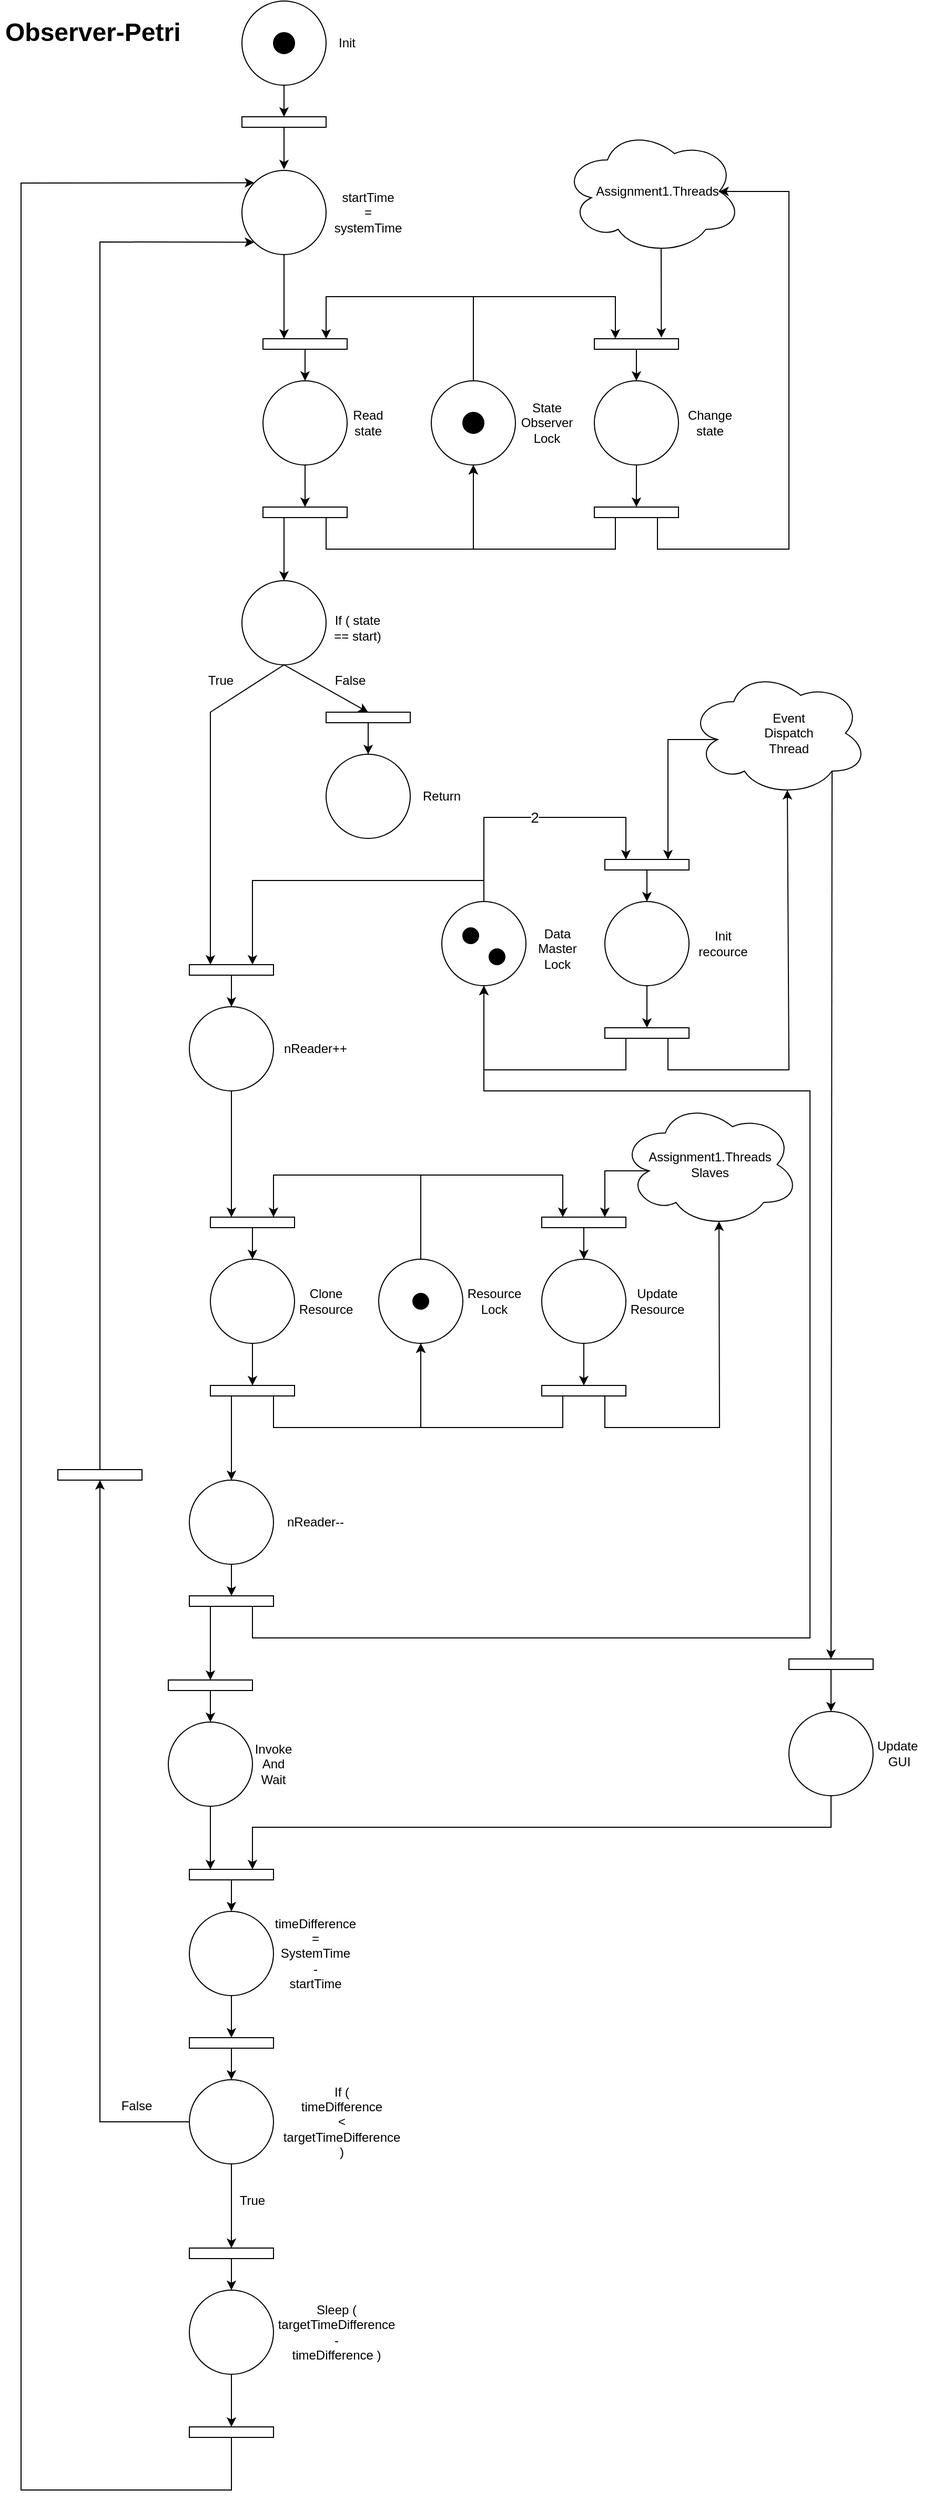 <mxfile version="21.1.5" type="device">
  <diagram name="Pagina-1" id="0PF9rodISXWD6k8KoJyN">
    <mxGraphModel dx="1975" dy="1826" grid="1" gridSize="10" guides="1" tooltips="1" connect="1" arrows="1" fold="1" page="1" pageScale="1" pageWidth="827" pageHeight="1169" math="0" shadow="0">
      <root>
        <mxCell id="0" />
        <mxCell id="1" parent="0" />
        <mxCell id="aZluGWaW0WpS-Q8TLCgg-1" value="" style="ellipse;whiteSpace=wrap;html=1;aspect=fixed;" parent="1" vertex="1">
          <mxGeometry x="210" y="-716" width="80" height="80" as="geometry" />
        </mxCell>
        <mxCell id="aZluGWaW0WpS-Q8TLCgg-3" value="" style="ellipse;whiteSpace=wrap;html=1;aspect=fixed;" parent="1" vertex="1">
          <mxGeometry x="210" y="-555" width="80" height="80" as="geometry" />
        </mxCell>
        <mxCell id="aZluGWaW0WpS-Q8TLCgg-5" value="" style="rounded=0;whiteSpace=wrap;html=1;" parent="1" vertex="1">
          <mxGeometry x="210" y="-606" width="80" height="10" as="geometry" />
        </mxCell>
        <mxCell id="aZluGWaW0WpS-Q8TLCgg-6" value="" style="endArrow=classic;html=1;rounded=0;exitX=0.5;exitY=1;exitDx=0;exitDy=0;entryX=0.5;entryY=0;entryDx=0;entryDy=0;" parent="1" source="aZluGWaW0WpS-Q8TLCgg-1" target="aZluGWaW0WpS-Q8TLCgg-5" edge="1">
          <mxGeometry width="50" height="50" relative="1" as="geometry">
            <mxPoint x="450" y="-496" as="sourcePoint" />
            <mxPoint x="500" y="-546" as="targetPoint" />
          </mxGeometry>
        </mxCell>
        <mxCell id="aZluGWaW0WpS-Q8TLCgg-7" value="" style="endArrow=classic;html=1;rounded=0;exitX=0.5;exitY=1;exitDx=0;exitDy=0;entryX=0.5;entryY=0;entryDx=0;entryDy=0;" parent="1" source="aZluGWaW0WpS-Q8TLCgg-5" edge="1">
          <mxGeometry width="50" height="50" relative="1" as="geometry">
            <mxPoint x="450" y="-496" as="sourcePoint" />
            <mxPoint x="250" y="-556" as="targetPoint" />
          </mxGeometry>
        </mxCell>
        <mxCell id="aZluGWaW0WpS-Q8TLCgg-16" value="startTime&lt;br&gt;=&lt;br&gt;systemTime" style="text;html=1;strokeColor=none;fillColor=none;align=center;verticalAlign=middle;whiteSpace=wrap;rounded=0;" parent="1" vertex="1">
          <mxGeometry x="300" y="-530" width="60" height="30" as="geometry" />
        </mxCell>
        <mxCell id="aZluGWaW0WpS-Q8TLCgg-17" value="" style="ellipse;whiteSpace=wrap;html=1;aspect=fixed;" parent="1" vertex="1">
          <mxGeometry x="210" y="-165" width="80" height="80" as="geometry" />
        </mxCell>
        <mxCell id="aZluGWaW0WpS-Q8TLCgg-18" value="" style="rounded=0;whiteSpace=wrap;html=1;" parent="1" vertex="1">
          <mxGeometry x="230" y="-395" width="80" height="10" as="geometry" />
        </mxCell>
        <mxCell id="aZluGWaW0WpS-Q8TLCgg-19" value="" style="endArrow=classic;html=1;rounded=0;entryX=0.25;entryY=0;entryDx=0;entryDy=0;exitX=0.5;exitY=1;exitDx=0;exitDy=0;" parent="1" source="aZluGWaW0WpS-Q8TLCgg-3" target="aZluGWaW0WpS-Q8TLCgg-18" edge="1">
          <mxGeometry width="50" height="50" relative="1" as="geometry">
            <mxPoint x="290" y="-465" as="sourcePoint" />
            <mxPoint x="500" y="-495" as="targetPoint" />
          </mxGeometry>
        </mxCell>
        <mxCell id="aZluGWaW0WpS-Q8TLCgg-21" value="Read state" style="text;html=1;strokeColor=none;fillColor=none;align=center;verticalAlign=middle;whiteSpace=wrap;rounded=0;" parent="1" vertex="1">
          <mxGeometry x="300" y="-330" width="60" height="30" as="geometry" />
        </mxCell>
        <mxCell id="aZluGWaW0WpS-Q8TLCgg-22" value="" style="endArrow=classic;html=1;rounded=0;exitX=0.5;exitY=1;exitDx=0;exitDy=0;entryX=0.25;entryY=0;entryDx=0;entryDy=0;" parent="1" source="aZluGWaW0WpS-Q8TLCgg-17" target="LpXhcEiuCayXCuj6ftaP-11" edge="1">
          <mxGeometry width="50" height="50" relative="1" as="geometry">
            <mxPoint x="280" y="760" as="sourcePoint" />
            <mxPoint x="210" y="160" as="targetPoint" />
            <Array as="points">
              <mxPoint x="180" y="-40" />
            </Array>
          </mxGeometry>
        </mxCell>
        <mxCell id="aZluGWaW0WpS-Q8TLCgg-23" value="True" style="text;html=1;strokeColor=none;fillColor=none;align=center;verticalAlign=middle;whiteSpace=wrap;rounded=0;" parent="1" vertex="1">
          <mxGeometry x="160" y="-85" width="60" height="30" as="geometry" />
        </mxCell>
        <mxCell id="aZluGWaW0WpS-Q8TLCgg-24" value="" style="ellipse;whiteSpace=wrap;html=1;aspect=fixed;" parent="1" vertex="1">
          <mxGeometry x="290" width="80" height="80" as="geometry" />
        </mxCell>
        <mxCell id="aZluGWaW0WpS-Q8TLCgg-28" value="False" style="text;html=1;strokeColor=none;fillColor=none;align=center;verticalAlign=middle;whiteSpace=wrap;rounded=0;" parent="1" vertex="1">
          <mxGeometry x="282.5" y="-85" width="60" height="30" as="geometry" />
        </mxCell>
        <mxCell id="aZluGWaW0WpS-Q8TLCgg-29" value="" style="ellipse;whiteSpace=wrap;html=1;aspect=fixed;" parent="1" vertex="1">
          <mxGeometry x="160" y="1260" width="80" height="80" as="geometry" />
        </mxCell>
        <mxCell id="aZluGWaW0WpS-Q8TLCgg-30" value="" style="rounded=0;whiteSpace=wrap;html=1;" parent="1" vertex="1">
          <mxGeometry x="140" y="880" width="80" height="10" as="geometry" />
        </mxCell>
        <mxCell id="aZluGWaW0WpS-Q8TLCgg-31" value="Invoke&lt;br&gt;And&lt;br&gt;Wait" style="text;html=1;strokeColor=none;fillColor=none;align=center;verticalAlign=middle;whiteSpace=wrap;rounded=0;" parent="1" vertex="1">
          <mxGeometry x="210" y="945" width="60" height="30" as="geometry" />
        </mxCell>
        <mxCell id="aZluGWaW0WpS-Q8TLCgg-32" value="" style="ellipse;whiteSpace=wrap;html=1;aspect=fixed;" parent="1" vertex="1">
          <mxGeometry x="160" y="1460" width="80" height="80" as="geometry" />
        </mxCell>
        <mxCell id="aZluGWaW0WpS-Q8TLCgg-33" value="" style="rounded=0;whiteSpace=wrap;html=1;" parent="1" vertex="1">
          <mxGeometry x="160" y="1420" width="80" height="10" as="geometry" />
        </mxCell>
        <mxCell id="aZluGWaW0WpS-Q8TLCgg-34" value="Sleep (&lt;br&gt;targetTimeDifference&lt;br&gt;-&lt;br&gt;timeDifference )" style="text;html=1;strokeColor=none;fillColor=none;align=center;verticalAlign=middle;whiteSpace=wrap;rounded=0;" parent="1" vertex="1">
          <mxGeometry x="270" y="1485" width="60" height="30" as="geometry" />
        </mxCell>
        <mxCell id="aZluGWaW0WpS-Q8TLCgg-35" value="True" style="text;html=1;strokeColor=none;fillColor=none;align=center;verticalAlign=middle;whiteSpace=wrap;rounded=0;" parent="1" vertex="1">
          <mxGeometry x="190" y="1360" width="60" height="30" as="geometry" />
        </mxCell>
        <mxCell id="aZluGWaW0WpS-Q8TLCgg-36" value="" style="endArrow=classic;html=1;rounded=0;exitX=0;exitY=0.5;exitDx=0;exitDy=0;entryX=0.5;entryY=1;entryDx=0;entryDy=0;" parent="1" source="aZluGWaW0WpS-Q8TLCgg-29" target="ZG_PcVJmWgnfYiU_u2mz-2" edge="1">
          <mxGeometry width="50" height="50" relative="1" as="geometry">
            <mxPoint x="350" y="700" as="sourcePoint" />
            <mxPoint x="60" y="690" as="targetPoint" />
            <Array as="points">
              <mxPoint x="75" y="1300" />
            </Array>
          </mxGeometry>
        </mxCell>
        <mxCell id="aZluGWaW0WpS-Q8TLCgg-39" value="False" style="text;html=1;strokeColor=none;fillColor=none;align=center;verticalAlign=middle;whiteSpace=wrap;rounded=0;" parent="1" vertex="1">
          <mxGeometry x="80" y="1270" width="60" height="30" as="geometry" />
        </mxCell>
        <mxCell id="aZluGWaW0WpS-Q8TLCgg-43" value="Return" style="text;html=1;strokeColor=none;fillColor=none;align=center;verticalAlign=middle;whiteSpace=wrap;rounded=0;" parent="1" vertex="1">
          <mxGeometry x="370" y="25" width="60" height="30" as="geometry" />
        </mxCell>
        <mxCell id="aZluGWaW0WpS-Q8TLCgg-44" value="Init" style="text;html=1;strokeColor=none;fillColor=none;align=center;verticalAlign=middle;whiteSpace=wrap;rounded=0;" parent="1" vertex="1">
          <mxGeometry x="280" y="-691" width="60" height="30" as="geometry" />
        </mxCell>
        <mxCell id="aZluGWaW0WpS-Q8TLCgg-45" value="" style="ellipse;whiteSpace=wrap;html=1;aspect=fixed;fillColor=#000000;" parent="1" vertex="1">
          <mxGeometry x="240" y="-686" width="20" height="20" as="geometry" />
        </mxCell>
        <mxCell id="aZluGWaW0WpS-Q8TLCgg-47" value="" style="ellipse;shape=cloud;whiteSpace=wrap;html=1;" parent="1" vertex="1">
          <mxGeometry x="515" y="-595" width="170" height="120" as="geometry" />
        </mxCell>
        <mxCell id="aZluGWaW0WpS-Q8TLCgg-48" value="Assignment1.Threads" style="text;html=1;strokeColor=none;fillColor=none;align=center;verticalAlign=middle;whiteSpace=wrap;rounded=0;" parent="1" vertex="1">
          <mxGeometry x="575" y="-550" width="60" height="30" as="geometry" />
        </mxCell>
        <mxCell id="aZluGWaW0WpS-Q8TLCgg-54" value="" style="endArrow=classic;html=1;rounded=0;exitX=0.5;exitY=1;exitDx=0;exitDy=0;entryX=0.5;entryY=0;entryDx=0;entryDy=0;" parent="1" source="aZluGWaW0WpS-Q8TLCgg-30" target="aZluGWaW0WpS-Q8TLCgg-55" edge="1">
          <mxGeometry width="50" height="50" relative="1" as="geometry">
            <mxPoint x="180" y="870" as="sourcePoint" />
            <mxPoint x="180" y="1060" as="targetPoint" />
          </mxGeometry>
        </mxCell>
        <mxCell id="aZluGWaW0WpS-Q8TLCgg-55" value="" style="ellipse;whiteSpace=wrap;html=1;aspect=fixed;" parent="1" vertex="1">
          <mxGeometry x="140" y="920" width="80" height="80" as="geometry" />
        </mxCell>
        <mxCell id="aZluGWaW0WpS-Q8TLCgg-56" value="" style="ellipse;whiteSpace=wrap;html=1;aspect=fixed;" parent="1" vertex="1">
          <mxGeometry x="730" y="910" width="80" height="80" as="geometry" />
        </mxCell>
        <mxCell id="aZluGWaW0WpS-Q8TLCgg-57" value="" style="rounded=0;whiteSpace=wrap;html=1;" parent="1" vertex="1">
          <mxGeometry x="160" y="1060" width="80" height="10" as="geometry" />
        </mxCell>
        <mxCell id="aZluGWaW0WpS-Q8TLCgg-58" value="" style="endArrow=classic;html=1;rounded=0;entryX=0.75;entryY=0;entryDx=0;entryDy=0;exitX=0.5;exitY=1;exitDx=0;exitDy=0;" parent="1" source="aZluGWaW0WpS-Q8TLCgg-56" target="aZluGWaW0WpS-Q8TLCgg-57" edge="1">
          <mxGeometry width="50" height="50" relative="1" as="geometry">
            <mxPoint x="600" y="1180" as="sourcePoint" />
            <mxPoint x="590" y="1100" as="targetPoint" />
            <Array as="points">
              <mxPoint x="770" y="1020" />
              <mxPoint x="605" y="1020" />
              <mxPoint x="220" y="1020" />
              <mxPoint x="220" y="1060" />
            </Array>
          </mxGeometry>
        </mxCell>
        <mxCell id="aZluGWaW0WpS-Q8TLCgg-59" value="" style="endArrow=classic;html=1;rounded=0;exitX=0.5;exitY=1;exitDx=0;exitDy=0;" parent="1" source="aZluGWaW0WpS-Q8TLCgg-57" edge="1">
          <mxGeometry width="50" height="50" relative="1" as="geometry">
            <mxPoint x="430" y="1261" as="sourcePoint" />
            <mxPoint x="200" y="1100" as="targetPoint" />
          </mxGeometry>
        </mxCell>
        <mxCell id="aZluGWaW0WpS-Q8TLCgg-60" value="" style="ellipse;shape=cloud;whiteSpace=wrap;html=1;" parent="1" vertex="1">
          <mxGeometry x="635" y="-80" width="170" height="120" as="geometry" />
        </mxCell>
        <mxCell id="aZluGWaW0WpS-Q8TLCgg-61" value="Event&lt;br&gt;Dispatch&lt;br&gt;Thread" style="text;html=1;strokeColor=none;fillColor=none;align=center;verticalAlign=middle;whiteSpace=wrap;rounded=0;" parent="1" vertex="1">
          <mxGeometry x="700" y="-35" width="60" height="30" as="geometry" />
        </mxCell>
        <mxCell id="aZluGWaW0WpS-Q8TLCgg-63" value="" style="endArrow=classic;html=1;rounded=0;exitX=0.8;exitY=0.8;exitDx=0;exitDy=0;exitPerimeter=0;" parent="1" source="aZluGWaW0WpS-Q8TLCgg-62" edge="1">
          <mxGeometry width="50" height="50" relative="1" as="geometry">
            <mxPoint x="624.71" y="815" as="sourcePoint" />
            <mxPoint x="771" y="865" as="targetPoint" />
          </mxGeometry>
        </mxCell>
        <mxCell id="aZluGWaW0WpS-Q8TLCgg-64" value="" style="endArrow=classic;html=1;rounded=0;exitX=0.5;exitY=1;exitDx=0;exitDy=0;entryX=0.5;entryY=0;entryDx=0;entryDy=0;" parent="1" source="aZluGWaW0WpS-Q8TLCgg-62" target="aZluGWaW0WpS-Q8TLCgg-56" edge="1">
          <mxGeometry width="50" height="50" relative="1" as="geometry">
            <mxPoint x="720" y="975" as="sourcePoint" />
            <mxPoint x="630" y="895" as="targetPoint" />
          </mxGeometry>
        </mxCell>
        <mxCell id="aZluGWaW0WpS-Q8TLCgg-65" value="Update&amp;nbsp;&lt;br&gt;GUI" style="text;html=1;strokeColor=none;fillColor=none;align=center;verticalAlign=middle;whiteSpace=wrap;rounded=0;" parent="1" vertex="1">
          <mxGeometry x="805" y="935" width="60" height="30" as="geometry" />
        </mxCell>
        <mxCell id="aZluGWaW0WpS-Q8TLCgg-67" value="" style="endArrow=classic;html=1;rounded=0;entryX=0.5;entryY=0;entryDx=0;entryDy=0;exitX=0.5;exitY=1;exitDx=0;exitDy=0;" parent="1" source="aZluGWaW0WpS-Q8TLCgg-29" target="aZluGWaW0WpS-Q8TLCgg-33" edge="1">
          <mxGeometry width="50" height="50" relative="1" as="geometry">
            <mxPoint x="180" y="1370" as="sourcePoint" />
            <mxPoint x="250" y="1270" as="targetPoint" />
          </mxGeometry>
        </mxCell>
        <mxCell id="aZluGWaW0WpS-Q8TLCgg-68" value="" style="endArrow=classic;html=1;rounded=0;entryX=0.5;entryY=0;entryDx=0;entryDy=0;exitX=0.5;exitY=1;exitDx=0;exitDy=0;" parent="1" source="aZluGWaW0WpS-Q8TLCgg-33" target="aZluGWaW0WpS-Q8TLCgg-32" edge="1">
          <mxGeometry width="50" height="50" relative="1" as="geometry">
            <mxPoint x="280" y="1510" as="sourcePoint" />
            <mxPoint x="330" y="1460" as="targetPoint" />
          </mxGeometry>
        </mxCell>
        <mxCell id="aZluGWaW0WpS-Q8TLCgg-69" value="" style="endArrow=classic;html=1;rounded=0;exitX=0.5;exitY=1;exitDx=0;exitDy=0;entryX=0.25;entryY=0;entryDx=0;entryDy=0;" parent="1" source="aZluGWaW0WpS-Q8TLCgg-55" target="aZluGWaW0WpS-Q8TLCgg-57" edge="1">
          <mxGeometry width="50" height="50" relative="1" as="geometry">
            <mxPoint x="210" y="1050" as="sourcePoint" />
            <mxPoint x="260" y="1000" as="targetPoint" />
          </mxGeometry>
        </mxCell>
        <mxCell id="aZluGWaW0WpS-Q8TLCgg-70" value="&lt;h1&gt;Observer-Petri&lt;/h1&gt;" style="text;html=1;strokeColor=none;fillColor=none;spacing=5;spacingTop=-20;whiteSpace=wrap;overflow=hidden;rounded=0;" parent="1" vertex="1">
          <mxGeometry x="-20" y="-706" width="190" height="120" as="geometry" />
        </mxCell>
        <mxCell id="aZluGWaW0WpS-Q8TLCgg-71" value="" style="ellipse;whiteSpace=wrap;html=1;aspect=fixed;" parent="1" vertex="1">
          <mxGeometry x="160" y="1100" width="80" height="80" as="geometry" />
        </mxCell>
        <mxCell id="aZluGWaW0WpS-Q8TLCgg-72" value="" style="rounded=0;whiteSpace=wrap;html=1;" parent="1" vertex="1">
          <mxGeometry x="160" y="1220" width="80" height="10" as="geometry" />
        </mxCell>
        <mxCell id="aZluGWaW0WpS-Q8TLCgg-73" value="" style="endArrow=classic;html=1;rounded=0;exitX=0.5;exitY=1;exitDx=0;exitDy=0;entryX=0.5;entryY=0;entryDx=0;entryDy=0;" parent="1" source="aZluGWaW0WpS-Q8TLCgg-71" target="aZluGWaW0WpS-Q8TLCgg-72" edge="1">
          <mxGeometry width="50" height="50" relative="1" as="geometry">
            <mxPoint x="420" y="1190" as="sourcePoint" />
            <mxPoint x="470" y="1140" as="targetPoint" />
          </mxGeometry>
        </mxCell>
        <mxCell id="aZluGWaW0WpS-Q8TLCgg-74" value="timeDifference&lt;br&gt;=&lt;br&gt;SystemTime&lt;br&gt;- &lt;br&gt;startTime" style="text;html=1;strokeColor=none;fillColor=none;align=center;verticalAlign=middle;whiteSpace=wrap;rounded=0;" parent="1" vertex="1">
          <mxGeometry x="250" y="1125" width="60" height="30" as="geometry" />
        </mxCell>
        <mxCell id="aZluGWaW0WpS-Q8TLCgg-75" value="" style="endArrow=classic;html=1;rounded=0;exitX=0.5;exitY=1;exitDx=0;exitDy=0;" parent="1" source="aZluGWaW0WpS-Q8TLCgg-72" target="aZluGWaW0WpS-Q8TLCgg-29" edge="1">
          <mxGeometry width="50" height="50" relative="1" as="geometry">
            <mxPoint x="220" y="1300" as="sourcePoint" />
            <mxPoint x="270" y="1250" as="targetPoint" />
          </mxGeometry>
        </mxCell>
        <mxCell id="aZluGWaW0WpS-Q8TLCgg-76" value="If (&lt;br&gt;timeDifference&lt;br style=&quot;border-color: var(--border-color);&quot;&gt;&amp;lt;&lt;br style=&quot;border-color: var(--border-color);&quot;&gt;targetTimeDifference )" style="text;html=1;strokeColor=none;fillColor=none;align=center;verticalAlign=middle;whiteSpace=wrap;rounded=0;" parent="1" vertex="1">
          <mxGeometry x="275" y="1285" width="60" height="30" as="geometry" />
        </mxCell>
        <mxCell id="aZluGWaW0WpS-Q8TLCgg-77" value="If ( state == start)" style="text;html=1;strokeColor=none;fillColor=none;align=center;verticalAlign=middle;whiteSpace=wrap;rounded=0;" parent="1" vertex="1">
          <mxGeometry x="290" y="-135" width="60" height="30" as="geometry" />
        </mxCell>
        <mxCell id="aZluGWaW0WpS-Q8TLCgg-78" value="" style="ellipse;whiteSpace=wrap;html=1;aspect=fixed;" parent="1" vertex="1">
          <mxGeometry x="230" y="-355" width="80" height="80" as="geometry" />
        </mxCell>
        <mxCell id="aZluGWaW0WpS-Q8TLCgg-79" value="" style="endArrow=classic;html=1;rounded=0;exitX=0.5;exitY=1;exitDx=0;exitDy=0;" parent="1" source="aZluGWaW0WpS-Q8TLCgg-18" target="aZluGWaW0WpS-Q8TLCgg-78" edge="1">
          <mxGeometry width="50" height="50" relative="1" as="geometry">
            <mxPoint x="320" y="-355" as="sourcePoint" />
            <mxPoint x="370" y="-405" as="targetPoint" />
          </mxGeometry>
        </mxCell>
        <mxCell id="aZluGWaW0WpS-Q8TLCgg-80" value="" style="ellipse;whiteSpace=wrap;html=1;aspect=fixed;" parent="1" vertex="1">
          <mxGeometry x="390" y="-355" width="80" height="80" as="geometry" />
        </mxCell>
        <mxCell id="aZluGWaW0WpS-Q8TLCgg-81" value="" style="endArrow=classic;html=1;rounded=0;exitX=0.5;exitY=0;exitDx=0;exitDy=0;entryX=0.75;entryY=0;entryDx=0;entryDy=0;" parent="1" source="aZluGWaW0WpS-Q8TLCgg-80" target="aZluGWaW0WpS-Q8TLCgg-18" edge="1">
          <mxGeometry width="50" height="50" relative="1" as="geometry">
            <mxPoint x="320" y="-355" as="sourcePoint" />
            <mxPoint x="410" y="-435" as="targetPoint" />
            <Array as="points">
              <mxPoint x="430" y="-435" />
              <mxPoint x="290" y="-435" />
            </Array>
          </mxGeometry>
        </mxCell>
        <mxCell id="aZluGWaW0WpS-Q8TLCgg-83" value="" style="ellipse;whiteSpace=wrap;html=1;aspect=fixed;fillColor=#000000;" parent="1" vertex="1">
          <mxGeometry x="420" y="-325" width="20" height="20" as="geometry" />
        </mxCell>
        <mxCell id="zr3b8MDzeoefDq_eBUHI-109" value="" style="edgeStyle=orthogonalEdgeStyle;rounded=0;orthogonalLoop=1;jettySize=auto;html=1;" parent="1" source="aZluGWaW0WpS-Q8TLCgg-84" edge="1">
          <mxGeometry relative="1" as="geometry">
            <mxPoint x="585" y="-305.0" as="targetPoint" />
          </mxGeometry>
        </mxCell>
        <mxCell id="aZluGWaW0WpS-Q8TLCgg-84" value="" style="rounded=0;whiteSpace=wrap;html=1;" parent="1" vertex="1">
          <mxGeometry x="545" y="-395" width="80" height="10" as="geometry" />
        </mxCell>
        <mxCell id="aZluGWaW0WpS-Q8TLCgg-85" value="" style="ellipse;whiteSpace=wrap;html=1;aspect=fixed;" parent="1" vertex="1">
          <mxGeometry x="545" y="-355" width="80" height="80" as="geometry" />
        </mxCell>
        <mxCell id="aZluGWaW0WpS-Q8TLCgg-86" value="" style="endArrow=classic;html=1;rounded=0;exitX=0.5;exitY=1;exitDx=0;exitDy=0;" parent="1" source="aZluGWaW0WpS-Q8TLCgg-84" target="aZluGWaW0WpS-Q8TLCgg-85" edge="1">
          <mxGeometry width="50" height="50" relative="1" as="geometry">
            <mxPoint x="640" y="-355" as="sourcePoint" />
            <mxPoint x="690" y="-405" as="targetPoint" />
          </mxGeometry>
        </mxCell>
        <mxCell id="aZluGWaW0WpS-Q8TLCgg-87" value="" style="endArrow=classic;html=1;rounded=0;entryX=0.25;entryY=0;entryDx=0;entryDy=0;" parent="1" target="aZluGWaW0WpS-Q8TLCgg-84" edge="1">
          <mxGeometry width="50" height="50" relative="1" as="geometry">
            <mxPoint x="430" y="-355" as="sourcePoint" />
            <mxPoint x="550" y="-435" as="targetPoint" />
            <Array as="points">
              <mxPoint x="430" y="-435" />
              <mxPoint x="565" y="-435" />
            </Array>
          </mxGeometry>
        </mxCell>
        <mxCell id="aZluGWaW0WpS-Q8TLCgg-88" value="" style="endArrow=classic;html=1;rounded=0;entryX=0.796;entryY=-0.106;entryDx=0;entryDy=0;entryPerimeter=0;exitX=0.55;exitY=0.95;exitDx=0;exitDy=0;exitPerimeter=0;" parent="1" source="aZluGWaW0WpS-Q8TLCgg-47" target="aZluGWaW0WpS-Q8TLCgg-84" edge="1">
          <mxGeometry width="50" height="50" relative="1" as="geometry">
            <mxPoint x="500" y="-385" as="sourcePoint" />
            <mxPoint x="550" y="-435" as="targetPoint" />
          </mxGeometry>
        </mxCell>
        <mxCell id="aZluGWaW0WpS-Q8TLCgg-89" value="Change&lt;br&gt;state" style="text;html=1;strokeColor=none;fillColor=none;align=center;verticalAlign=middle;whiteSpace=wrap;rounded=0;" parent="1" vertex="1">
          <mxGeometry x="625" y="-330" width="60" height="30" as="geometry" />
        </mxCell>
        <mxCell id="aZluGWaW0WpS-Q8TLCgg-90" value="" style="rounded=0;whiteSpace=wrap;html=1;" parent="1" vertex="1">
          <mxGeometry x="230" y="-235" width="80" height="10" as="geometry" />
        </mxCell>
        <mxCell id="aZluGWaW0WpS-Q8TLCgg-91" value="" style="endArrow=classic;html=1;rounded=0;exitX=0.5;exitY=1;exitDx=0;exitDy=0;entryX=0.5;entryY=0;entryDx=0;entryDy=0;" parent="1" source="aZluGWaW0WpS-Q8TLCgg-78" target="aZluGWaW0WpS-Q8TLCgg-90" edge="1">
          <mxGeometry width="50" height="50" relative="1" as="geometry">
            <mxPoint x="450" y="-235" as="sourcePoint" />
            <mxPoint x="500" y="-285" as="targetPoint" />
          </mxGeometry>
        </mxCell>
        <mxCell id="aZluGWaW0WpS-Q8TLCgg-92" value="" style="endArrow=classic;html=1;rounded=0;exitX=0.75;exitY=1;exitDx=0;exitDy=0;" parent="1" source="aZluGWaW0WpS-Q8TLCgg-90" edge="1">
          <mxGeometry width="50" height="50" relative="1" as="geometry">
            <mxPoint x="270" y="-215" as="sourcePoint" />
            <mxPoint x="430" y="-275" as="targetPoint" />
            <Array as="points">
              <mxPoint x="290" y="-195" />
              <mxPoint x="430" y="-195" />
            </Array>
          </mxGeometry>
        </mxCell>
        <mxCell id="aZluGWaW0WpS-Q8TLCgg-93" value="" style="endArrow=classic;html=1;rounded=0;exitX=0.25;exitY=1;exitDx=0;exitDy=0;entryX=0.5;entryY=0;entryDx=0;entryDy=0;" parent="1" source="aZluGWaW0WpS-Q8TLCgg-90" target="aZluGWaW0WpS-Q8TLCgg-17" edge="1">
          <mxGeometry width="50" height="50" relative="1" as="geometry">
            <mxPoint x="360" y="625" as="sourcePoint" />
            <mxPoint x="410" y="575" as="targetPoint" />
          </mxGeometry>
        </mxCell>
        <mxCell id="aZluGWaW0WpS-Q8TLCgg-95" value="" style="rounded=0;whiteSpace=wrap;html=1;" parent="1" vertex="1">
          <mxGeometry x="545" y="-235" width="80" height="10" as="geometry" />
        </mxCell>
        <mxCell id="aZluGWaW0WpS-Q8TLCgg-96" value="" style="endArrow=classic;html=1;rounded=0;exitX=0.5;exitY=1;exitDx=0;exitDy=0;entryX=0.5;entryY=0;entryDx=0;entryDy=0;" parent="1" source="aZluGWaW0WpS-Q8TLCgg-85" target="aZluGWaW0WpS-Q8TLCgg-95" edge="1">
          <mxGeometry width="50" height="50" relative="1" as="geometry">
            <mxPoint x="250" y="-285" as="sourcePoint" />
            <mxPoint x="300" y="-335" as="targetPoint" />
          </mxGeometry>
        </mxCell>
        <mxCell id="aZluGWaW0WpS-Q8TLCgg-99" value="" style="endArrow=classic;html=1;rounded=0;exitX=0.25;exitY=1;exitDx=0;exitDy=0;entryX=0.5;entryY=1;entryDx=0;entryDy=0;" parent="1" source="aZluGWaW0WpS-Q8TLCgg-95" target="aZluGWaW0WpS-Q8TLCgg-80" edge="1">
          <mxGeometry width="50" height="50" relative="1" as="geometry">
            <mxPoint x="530" y="-195" as="sourcePoint" />
            <mxPoint x="450" y="-265" as="targetPoint" />
            <Array as="points">
              <mxPoint x="565" y="-195" />
              <mxPoint x="430" y="-195" />
            </Array>
          </mxGeometry>
        </mxCell>
        <mxCell id="aZluGWaW0WpS-Q8TLCgg-100" value="" style="endArrow=classic;html=1;rounded=0;exitX=0.75;exitY=1;exitDx=0;exitDy=0;entryX=0.875;entryY=0.5;entryDx=0;entryDy=0;entryPerimeter=0;" parent="1" source="aZluGWaW0WpS-Q8TLCgg-95" target="aZluGWaW0WpS-Q8TLCgg-47" edge="1">
          <mxGeometry width="50" height="50" relative="1" as="geometry">
            <mxPoint x="630" y="-205" as="sourcePoint" />
            <mxPoint x="680" y="-255" as="targetPoint" />
            <Array as="points">
              <mxPoint x="605" y="-195" />
              <mxPoint x="730" y="-195" />
              <mxPoint x="730" y="-535" />
            </Array>
          </mxGeometry>
        </mxCell>
        <mxCell id="aZluGWaW0WpS-Q8TLCgg-102" value="State&lt;br&gt;Observer&lt;br&gt;Lock" style="text;html=1;strokeColor=none;fillColor=none;align=center;verticalAlign=middle;whiteSpace=wrap;rounded=0;" parent="1" vertex="1">
          <mxGeometry x="470" y="-330" width="60" height="30" as="geometry" />
        </mxCell>
        <mxCell id="zr3b8MDzeoefDq_eBUHI-33" value="" style="rounded=0;whiteSpace=wrap;html=1;" parent="1" vertex="1">
          <mxGeometry x="180" y="440" width="80" height="10" as="geometry" />
        </mxCell>
        <mxCell id="zr3b8MDzeoefDq_eBUHI-35" value="Clone&lt;br&gt;Resource" style="text;html=1;strokeColor=none;fillColor=none;align=center;verticalAlign=middle;whiteSpace=wrap;rounded=0;" parent="1" vertex="1">
          <mxGeometry x="260" y="505" width="60" height="30" as="geometry" />
        </mxCell>
        <mxCell id="zr3b8MDzeoefDq_eBUHI-36" value="" style="ellipse;shape=cloud;whiteSpace=wrap;html=1;" parent="1" vertex="1">
          <mxGeometry x="570" y="330" width="170" height="120" as="geometry" />
        </mxCell>
        <mxCell id="zr3b8MDzeoefDq_eBUHI-37" value="Assignment1.Threads&lt;br&gt;Slaves" style="text;html=1;strokeColor=none;fillColor=none;align=center;verticalAlign=middle;whiteSpace=wrap;rounded=0;" parent="1" vertex="1">
          <mxGeometry x="625" y="375" width="60" height="30" as="geometry" />
        </mxCell>
        <mxCell id="zr3b8MDzeoefDq_eBUHI-38" value="" style="ellipse;whiteSpace=wrap;html=1;aspect=fixed;" parent="1" vertex="1">
          <mxGeometry x="180" y="480" width="80" height="80" as="geometry" />
        </mxCell>
        <mxCell id="zr3b8MDzeoefDq_eBUHI-39" value="" style="endArrow=classic;html=1;rounded=0;exitX=0.5;exitY=1;exitDx=0;exitDy=0;" parent="1" source="zr3b8MDzeoefDq_eBUHI-33" target="zr3b8MDzeoefDq_eBUHI-38" edge="1">
          <mxGeometry width="50" height="50" relative="1" as="geometry">
            <mxPoint x="270" y="480" as="sourcePoint" />
            <mxPoint x="320" y="430" as="targetPoint" />
          </mxGeometry>
        </mxCell>
        <mxCell id="zr3b8MDzeoefDq_eBUHI-40" value="" style="ellipse;whiteSpace=wrap;html=1;aspect=fixed;" parent="1" vertex="1">
          <mxGeometry x="340" y="480" width="80" height="80" as="geometry" />
        </mxCell>
        <mxCell id="zr3b8MDzeoefDq_eBUHI-41" value="" style="endArrow=classic;html=1;rounded=0;exitX=0.5;exitY=0;exitDx=0;exitDy=0;entryX=0.75;entryY=0;entryDx=0;entryDy=0;" parent="1" source="zr3b8MDzeoefDq_eBUHI-40" target="zr3b8MDzeoefDq_eBUHI-33" edge="1">
          <mxGeometry width="50" height="50" relative="1" as="geometry">
            <mxPoint x="270" y="480" as="sourcePoint" />
            <mxPoint x="360" y="400" as="targetPoint" />
            <Array as="points">
              <mxPoint x="380" y="400" />
              <mxPoint x="240" y="400" />
            </Array>
          </mxGeometry>
        </mxCell>
        <mxCell id="zr3b8MDzeoefDq_eBUHI-42" value="" style="ellipse;whiteSpace=wrap;html=1;aspect=fixed;fillColor=#000000;" parent="1" vertex="1">
          <mxGeometry x="372.5" y="512.5" width="15" height="15" as="geometry" />
        </mxCell>
        <mxCell id="zr3b8MDzeoefDq_eBUHI-43" value="" style="rounded=0;whiteSpace=wrap;html=1;" parent="1" vertex="1">
          <mxGeometry x="495" y="440" width="80" height="10" as="geometry" />
        </mxCell>
        <mxCell id="zr3b8MDzeoefDq_eBUHI-44" value="" style="ellipse;whiteSpace=wrap;html=1;aspect=fixed;" parent="1" vertex="1">
          <mxGeometry x="495" y="480" width="80" height="80" as="geometry" />
        </mxCell>
        <mxCell id="zr3b8MDzeoefDq_eBUHI-45" value="" style="endArrow=classic;html=1;rounded=0;exitX=0.5;exitY=1;exitDx=0;exitDy=0;" parent="1" source="zr3b8MDzeoefDq_eBUHI-43" target="zr3b8MDzeoefDq_eBUHI-44" edge="1">
          <mxGeometry width="50" height="50" relative="1" as="geometry">
            <mxPoint x="590" y="480" as="sourcePoint" />
            <mxPoint x="640" y="430" as="targetPoint" />
          </mxGeometry>
        </mxCell>
        <mxCell id="zr3b8MDzeoefDq_eBUHI-46" value="" style="endArrow=classic;html=1;rounded=0;entryX=0.25;entryY=0;entryDx=0;entryDy=0;" parent="1" target="zr3b8MDzeoefDq_eBUHI-43" edge="1">
          <mxGeometry width="50" height="50" relative="1" as="geometry">
            <mxPoint x="380" y="480" as="sourcePoint" />
            <mxPoint x="500" y="400" as="targetPoint" />
            <Array as="points">
              <mxPoint x="380" y="400" />
              <mxPoint x="515" y="400" />
            </Array>
          </mxGeometry>
        </mxCell>
        <mxCell id="zr3b8MDzeoefDq_eBUHI-47" value="" style="endArrow=classic;html=1;rounded=0;entryX=0.75;entryY=0;entryDx=0;entryDy=0;exitX=0.16;exitY=0.55;exitDx=0;exitDy=0;exitPerimeter=0;" parent="1" source="zr3b8MDzeoefDq_eBUHI-36" target="zr3b8MDzeoefDq_eBUHI-43" edge="1">
          <mxGeometry width="50" height="50" relative="1" as="geometry">
            <mxPoint x="610" y="400" as="sourcePoint" />
            <mxPoint x="580" y="430" as="targetPoint" />
            <Array as="points">
              <mxPoint x="555" y="396" />
            </Array>
          </mxGeometry>
        </mxCell>
        <mxCell id="zr3b8MDzeoefDq_eBUHI-48" value="Update&lt;br&gt;Resource" style="text;html=1;strokeColor=none;fillColor=none;align=center;verticalAlign=middle;whiteSpace=wrap;rounded=0;" parent="1" vertex="1">
          <mxGeometry x="575" y="505" width="60" height="30" as="geometry" />
        </mxCell>
        <mxCell id="zr3b8MDzeoefDq_eBUHI-49" value="" style="rounded=0;whiteSpace=wrap;html=1;" parent="1" vertex="1">
          <mxGeometry x="180" y="600" width="80" height="10" as="geometry" />
        </mxCell>
        <mxCell id="zr3b8MDzeoefDq_eBUHI-50" value="" style="endArrow=classic;html=1;rounded=0;exitX=0.5;exitY=1;exitDx=0;exitDy=0;entryX=0.5;entryY=0;entryDx=0;entryDy=0;" parent="1" source="zr3b8MDzeoefDq_eBUHI-38" target="zr3b8MDzeoefDq_eBUHI-49" edge="1">
          <mxGeometry width="50" height="50" relative="1" as="geometry">
            <mxPoint x="400" y="280" as="sourcePoint" />
            <mxPoint x="450" y="230" as="targetPoint" />
          </mxGeometry>
        </mxCell>
        <mxCell id="zr3b8MDzeoefDq_eBUHI-51" value="" style="endArrow=classic;html=1;rounded=0;exitX=0.75;exitY=1;exitDx=0;exitDy=0;entryX=0.5;entryY=1;entryDx=0;entryDy=0;" parent="1" source="zr3b8MDzeoefDq_eBUHI-49" target="zr3b8MDzeoefDq_eBUHI-40" edge="1">
          <mxGeometry width="50" height="50" relative="1" as="geometry">
            <mxPoint x="220" y="300" as="sourcePoint" />
            <mxPoint x="460" y="600" as="targetPoint" />
            <Array as="points">
              <mxPoint x="240" y="640" />
              <mxPoint x="380" y="640" />
            </Array>
          </mxGeometry>
        </mxCell>
        <mxCell id="zr3b8MDzeoefDq_eBUHI-52" value="" style="rounded=0;whiteSpace=wrap;html=1;" parent="1" vertex="1">
          <mxGeometry x="495" y="600" width="80" height="10" as="geometry" />
        </mxCell>
        <mxCell id="zr3b8MDzeoefDq_eBUHI-53" value="" style="endArrow=classic;html=1;rounded=0;exitX=0.5;exitY=1;exitDx=0;exitDy=0;entryX=0.5;entryY=0;entryDx=0;entryDy=0;" parent="1" source="zr3b8MDzeoefDq_eBUHI-44" target="zr3b8MDzeoefDq_eBUHI-52" edge="1">
          <mxGeometry width="50" height="50" relative="1" as="geometry">
            <mxPoint x="200" y="230" as="sourcePoint" />
            <mxPoint x="250" y="180" as="targetPoint" />
          </mxGeometry>
        </mxCell>
        <mxCell id="zr3b8MDzeoefDq_eBUHI-55" value="" style="endArrow=classic;html=1;rounded=0;exitX=0.75;exitY=1;exitDx=0;exitDy=0;entryX=0.55;entryY=0.95;entryDx=0;entryDy=0;entryPerimeter=0;" parent="1" source="zr3b8MDzeoefDq_eBUHI-52" target="zr3b8MDzeoefDq_eBUHI-36" edge="1">
          <mxGeometry width="50" height="50" relative="1" as="geometry">
            <mxPoint x="580" y="310" as="sourcePoint" />
            <mxPoint x="600" y="390" as="targetPoint" />
            <Array as="points">
              <mxPoint x="555" y="640" />
              <mxPoint x="664" y="640" />
            </Array>
          </mxGeometry>
        </mxCell>
        <mxCell id="zr3b8MDzeoefDq_eBUHI-56" value="Resource&lt;br&gt;Lock" style="text;html=1;strokeColor=none;fillColor=none;align=center;verticalAlign=middle;whiteSpace=wrap;rounded=0;" parent="1" vertex="1">
          <mxGeometry x="420" y="505" width="60" height="30" as="geometry" />
        </mxCell>
        <mxCell id="zr3b8MDzeoefDq_eBUHI-88" value="" style="endArrow=classic;html=1;rounded=0;exitX=0.25;exitY=1;exitDx=0;exitDy=0;entryX=0.5;entryY=0;entryDx=0;entryDy=0;" parent="1" source="zr3b8MDzeoefDq_eBUHI-49" target="LpXhcEiuCayXCuj6ftaP-7" edge="1">
          <mxGeometry width="50" height="50" relative="1" as="geometry">
            <mxPoint x="250" y="590" as="sourcePoint" />
            <mxPoint x="190" y="660" as="targetPoint" />
          </mxGeometry>
        </mxCell>
        <mxCell id="zr3b8MDzeoefDq_eBUHI-89" value="" style="endArrow=classic;html=1;rounded=0;exitX=0.25;exitY=1;exitDx=0;exitDy=0;entryX=0.5;entryY=1;entryDx=0;entryDy=0;" parent="1" source="zr3b8MDzeoefDq_eBUHI-52" target="zr3b8MDzeoefDq_eBUHI-40" edge="1">
          <mxGeometry width="50" height="50" relative="1" as="geometry">
            <mxPoint x="420" y="570" as="sourcePoint" />
            <mxPoint x="515" y="640" as="targetPoint" />
            <Array as="points">
              <mxPoint x="515" y="640" />
              <mxPoint x="380" y="640" />
            </Array>
          </mxGeometry>
        </mxCell>
        <mxCell id="zr3b8MDzeoefDq_eBUHI-91" value="" style="endArrow=classic;html=1;rounded=0;exitX=0.8;exitY=0.8;exitDx=0;exitDy=0;exitPerimeter=0;" parent="1" source="aZluGWaW0WpS-Q8TLCgg-60" target="aZluGWaW0WpS-Q8TLCgg-62" edge="1">
          <mxGeometry width="50" height="50" relative="1" as="geometry">
            <mxPoint x="1000" y="30" as="sourcePoint" />
            <mxPoint x="766" y="805" as="targetPoint" />
          </mxGeometry>
        </mxCell>
        <mxCell id="aZluGWaW0WpS-Q8TLCgg-62" value="" style="rounded=0;whiteSpace=wrap;html=1;" parent="1" vertex="1">
          <mxGeometry x="730" y="860" width="80" height="10" as="geometry" />
        </mxCell>
        <mxCell id="zr3b8MDzeoefDq_eBUHI-92" value="" style="ellipse;whiteSpace=wrap;html=1;aspect=fixed;" parent="1" vertex="1">
          <mxGeometry x="400" y="140" width="80" height="80" as="geometry" />
        </mxCell>
        <mxCell id="zr3b8MDzeoefDq_eBUHI-93" value="" style="ellipse;whiteSpace=wrap;html=1;aspect=fixed;fillColor=#000000;" parent="1" vertex="1">
          <mxGeometry x="420" y="165" width="15" height="15" as="geometry" />
        </mxCell>
        <mxCell id="zr3b8MDzeoefDq_eBUHI-94" value="" style="rounded=0;whiteSpace=wrap;html=1;" parent="1" vertex="1">
          <mxGeometry x="555" y="100" width="80" height="10" as="geometry" />
        </mxCell>
        <mxCell id="zr3b8MDzeoefDq_eBUHI-95" value="" style="ellipse;whiteSpace=wrap;html=1;aspect=fixed;" parent="1" vertex="1">
          <mxGeometry x="555" y="140" width="80" height="80" as="geometry" />
        </mxCell>
        <mxCell id="zr3b8MDzeoefDq_eBUHI-96" value="" style="endArrow=classic;html=1;rounded=0;exitX=0.5;exitY=1;exitDx=0;exitDy=0;" parent="1" source="zr3b8MDzeoefDq_eBUHI-94" target="zr3b8MDzeoefDq_eBUHI-95" edge="1">
          <mxGeometry width="50" height="50" relative="1" as="geometry">
            <mxPoint x="650" y="140" as="sourcePoint" />
            <mxPoint x="700" y="90" as="targetPoint" />
          </mxGeometry>
        </mxCell>
        <mxCell id="zr3b8MDzeoefDq_eBUHI-97" value="2" style="endArrow=classic;html=1;rounded=0;entryX=0.25;entryY=0;entryDx=0;entryDy=0;fontSize=14;" parent="1" target="zr3b8MDzeoefDq_eBUHI-94" edge="1">
          <mxGeometry width="50" height="50" relative="1" as="geometry">
            <mxPoint x="440" y="140" as="sourcePoint" />
            <mxPoint x="560" y="60" as="targetPoint" />
            <Array as="points">
              <mxPoint x="440" y="60" />
              <mxPoint x="575" y="60" />
            </Array>
          </mxGeometry>
        </mxCell>
        <mxCell id="zr3b8MDzeoefDq_eBUHI-98" value="Init&lt;br&gt;recource" style="text;html=1;strokeColor=none;fillColor=none;align=center;verticalAlign=middle;whiteSpace=wrap;rounded=0;" parent="1" vertex="1">
          <mxGeometry x="650" y="165" width="35" height="30" as="geometry" />
        </mxCell>
        <mxCell id="zr3b8MDzeoefDq_eBUHI-99" value="" style="rounded=0;whiteSpace=wrap;html=1;" parent="1" vertex="1">
          <mxGeometry x="555" y="260" width="80" height="10" as="geometry" />
        </mxCell>
        <mxCell id="zr3b8MDzeoefDq_eBUHI-100" value="" style="endArrow=classic;html=1;rounded=0;exitX=0.5;exitY=1;exitDx=0;exitDy=0;entryX=0.5;entryY=0;entryDx=0;entryDy=0;" parent="1" source="zr3b8MDzeoefDq_eBUHI-95" target="zr3b8MDzeoefDq_eBUHI-99" edge="1">
          <mxGeometry width="50" height="50" relative="1" as="geometry">
            <mxPoint x="260" y="-110" as="sourcePoint" />
            <mxPoint x="310" y="-160" as="targetPoint" />
          </mxGeometry>
        </mxCell>
        <mxCell id="zr3b8MDzeoefDq_eBUHI-101" value="Data&lt;br&gt;Master&lt;br&gt;Lock" style="text;html=1;strokeColor=none;fillColor=none;align=center;verticalAlign=middle;whiteSpace=wrap;rounded=0;" parent="1" vertex="1">
          <mxGeometry x="480" y="170" width="60" height="30" as="geometry" />
        </mxCell>
        <mxCell id="zr3b8MDzeoefDq_eBUHI-102" value="" style="endArrow=classic;html=1;rounded=0;exitX=0.25;exitY=1;exitDx=0;exitDy=0;entryX=0.5;entryY=1;entryDx=0;entryDy=0;" parent="1" source="zr3b8MDzeoefDq_eBUHI-99" target="zr3b8MDzeoefDq_eBUHI-92" edge="1">
          <mxGeometry width="50" height="50" relative="1" as="geometry">
            <mxPoint x="480" y="230" as="sourcePoint" />
            <mxPoint x="575" y="300" as="targetPoint" />
            <Array as="points">
              <mxPoint x="575" y="300" />
              <mxPoint x="440" y="300" />
            </Array>
          </mxGeometry>
        </mxCell>
        <mxCell id="zr3b8MDzeoefDq_eBUHI-103" value="" style="endArrow=classic;html=1;rounded=0;exitX=0.16;exitY=0.55;exitDx=0;exitDy=0;exitPerimeter=0;entryX=0.75;entryY=0;entryDx=0;entryDy=0;" parent="1" source="aZluGWaW0WpS-Q8TLCgg-60" target="zr3b8MDzeoefDq_eBUHI-94" edge="1">
          <mxGeometry width="50" height="50" relative="1" as="geometry">
            <mxPoint x="620" y="80" as="sourcePoint" />
            <mxPoint x="670" y="30" as="targetPoint" />
            <Array as="points">
              <mxPoint x="615" y="-14" />
            </Array>
          </mxGeometry>
        </mxCell>
        <mxCell id="zr3b8MDzeoefDq_eBUHI-104" value="" style="endArrow=classic;html=1;rounded=0;exitX=0.75;exitY=1;exitDx=0;exitDy=0;entryX=0.55;entryY=0.95;entryDx=0;entryDy=0;entryPerimeter=0;" parent="1" source="zr3b8MDzeoefDq_eBUHI-99" target="aZluGWaW0WpS-Q8TLCgg-60" edge="1">
          <mxGeometry width="50" height="50" relative="1" as="geometry">
            <mxPoint x="570" y="260" as="sourcePoint" />
            <mxPoint x="720" y="-40" as="targetPoint" />
            <Array as="points">
              <mxPoint x="615" y="300" />
              <mxPoint x="730" y="300" />
            </Array>
          </mxGeometry>
        </mxCell>
        <mxCell id="zr3b8MDzeoefDq_eBUHI-105" value="" style="endArrow=classic;html=1;rounded=0;exitX=0.5;exitY=0;exitDx=0;exitDy=0;entryX=0.75;entryY=0;entryDx=0;entryDy=0;" parent="1" source="zr3b8MDzeoefDq_eBUHI-92" target="LpXhcEiuCayXCuj6ftaP-11" edge="1">
          <mxGeometry width="50" height="50" relative="1" as="geometry">
            <mxPoint x="260" y="260" as="sourcePoint" />
            <mxPoint x="260" y="170" as="targetPoint" />
            <Array as="points">
              <mxPoint x="440" y="120" />
              <mxPoint x="220" y="120" />
            </Array>
          </mxGeometry>
        </mxCell>
        <mxCell id="LpXhcEiuCayXCuj6ftaP-5" value="" style="rounded=0;whiteSpace=wrap;html=1;" parent="1" vertex="1">
          <mxGeometry x="160" y="800" width="80" height="10" as="geometry" />
        </mxCell>
        <mxCell id="LpXhcEiuCayXCuj6ftaP-6" value="" style="endArrow=classic;html=1;rounded=0;exitX=0.25;exitY=1;exitDx=0;exitDy=0;entryX=0.5;entryY=0;entryDx=0;entryDy=0;" parent="1" source="LpXhcEiuCayXCuj6ftaP-5" target="aZluGWaW0WpS-Q8TLCgg-30" edge="1">
          <mxGeometry width="50" height="50" relative="1" as="geometry">
            <mxPoint x="200" y="790" as="sourcePoint" />
            <mxPoint x="200" y="860" as="targetPoint" />
          </mxGeometry>
        </mxCell>
        <mxCell id="LpXhcEiuCayXCuj6ftaP-7" value="" style="ellipse;whiteSpace=wrap;html=1;aspect=fixed;" parent="1" vertex="1">
          <mxGeometry x="160" y="690" width="80" height="80" as="geometry" />
        </mxCell>
        <mxCell id="LpXhcEiuCayXCuj6ftaP-8" value="" style="endArrow=classic;html=1;rounded=0;entryX=0.5;entryY=0;entryDx=0;entryDy=0;exitX=0.5;exitY=1;exitDx=0;exitDy=0;" parent="1" source="LpXhcEiuCayXCuj6ftaP-7" target="LpXhcEiuCayXCuj6ftaP-5" edge="1">
          <mxGeometry width="50" height="50" relative="1" as="geometry">
            <mxPoint x="200" y="750" as="sourcePoint" />
            <mxPoint x="400" y="570" as="targetPoint" />
          </mxGeometry>
        </mxCell>
        <mxCell id="LpXhcEiuCayXCuj6ftaP-9" value="nReader--" style="text;html=1;strokeColor=none;fillColor=none;align=center;verticalAlign=middle;whiteSpace=wrap;rounded=0;" parent="1" vertex="1">
          <mxGeometry x="250" y="715" width="60" height="30" as="geometry" />
        </mxCell>
        <mxCell id="LpXhcEiuCayXCuj6ftaP-10" value="" style="endArrow=classic;html=1;rounded=0;entryX=0.5;entryY=1;entryDx=0;entryDy=0;exitX=0.75;exitY=1;exitDx=0;exitDy=0;" parent="1" source="LpXhcEiuCayXCuj6ftaP-5" target="zr3b8MDzeoefDq_eBUHI-92" edge="1">
          <mxGeometry width="50" height="50" relative="1" as="geometry">
            <mxPoint x="-40" y="450" as="sourcePoint" />
            <mxPoint x="10" y="400" as="targetPoint" />
            <Array as="points">
              <mxPoint x="220" y="840" />
              <mxPoint x="750" y="840" />
              <mxPoint x="750" y="320" />
              <mxPoint x="440" y="320" />
            </Array>
          </mxGeometry>
        </mxCell>
        <mxCell id="LpXhcEiuCayXCuj6ftaP-16" value="" style="edgeStyle=orthogonalEdgeStyle;rounded=0;orthogonalLoop=1;jettySize=auto;html=1;" parent="1" source="LpXhcEiuCayXCuj6ftaP-11" edge="1">
          <mxGeometry relative="1" as="geometry">
            <mxPoint x="220" y="290" as="targetPoint" />
          </mxGeometry>
        </mxCell>
        <mxCell id="LpXhcEiuCayXCuj6ftaP-11" value="" style="rounded=0;whiteSpace=wrap;html=1;" parent="1" vertex="1">
          <mxGeometry x="160" y="200" width="80" height="10" as="geometry" />
        </mxCell>
        <mxCell id="LpXhcEiuCayXCuj6ftaP-12" value="" style="ellipse;whiteSpace=wrap;html=1;aspect=fixed;" parent="1" vertex="1">
          <mxGeometry x="160" y="240" width="80" height="80" as="geometry" />
        </mxCell>
        <mxCell id="LpXhcEiuCayXCuj6ftaP-13" value="" style="endArrow=classic;html=1;rounded=0;exitX=0.5;exitY=1;exitDx=0;exitDy=0;entryX=0.5;entryY=0;entryDx=0;entryDy=0;" parent="1" source="LpXhcEiuCayXCuj6ftaP-11" target="LpXhcEiuCayXCuj6ftaP-12" edge="1">
          <mxGeometry width="50" height="50" relative="1" as="geometry">
            <mxPoint x="260" y="260" as="sourcePoint" />
            <mxPoint x="310" y="210" as="targetPoint" />
          </mxGeometry>
        </mxCell>
        <mxCell id="LpXhcEiuCayXCuj6ftaP-14" value="" style="endArrow=classic;html=1;rounded=0;exitX=0.5;exitY=1;exitDx=0;exitDy=0;entryX=0.25;entryY=0;entryDx=0;entryDy=0;" parent="1" source="LpXhcEiuCayXCuj6ftaP-12" target="zr3b8MDzeoefDq_eBUHI-33" edge="1">
          <mxGeometry width="50" height="50" relative="1" as="geometry">
            <mxPoint x="350" y="430" as="sourcePoint" />
            <mxPoint x="400" y="380" as="targetPoint" />
          </mxGeometry>
        </mxCell>
        <mxCell id="LpXhcEiuCayXCuj6ftaP-19" value="nReader++" style="text;html=1;strokeColor=none;fillColor=none;align=center;verticalAlign=middle;whiteSpace=wrap;rounded=0;" parent="1" vertex="1">
          <mxGeometry x="250" y="265" width="60" height="30" as="geometry" />
        </mxCell>
        <mxCell id="LpXhcEiuCayXCuj6ftaP-21" value="" style="ellipse;whiteSpace=wrap;html=1;aspect=fixed;fillColor=#000000;" parent="1" vertex="1">
          <mxGeometry x="445" y="185" width="15" height="15" as="geometry" />
        </mxCell>
        <mxCell id="LpXhcEiuCayXCuj6ftaP-24" value="" style="rounded=0;whiteSpace=wrap;html=1;" parent="1" vertex="1">
          <mxGeometry x="290" y="-40" width="80" height="10" as="geometry" />
        </mxCell>
        <mxCell id="LpXhcEiuCayXCuj6ftaP-25" value="" style="endArrow=classic;html=1;rounded=0;entryX=0.5;entryY=0;entryDx=0;entryDy=0;exitX=0.5;exitY=1;exitDx=0;exitDy=0;" parent="1" source="aZluGWaW0WpS-Q8TLCgg-17" target="LpXhcEiuCayXCuj6ftaP-24" edge="1">
          <mxGeometry width="50" height="50" relative="1" as="geometry">
            <mxPoint x="190" y="-20" as="sourcePoint" />
            <mxPoint x="240" y="-70" as="targetPoint" />
          </mxGeometry>
        </mxCell>
        <mxCell id="ZG_PcVJmWgnfYiU_u2mz-1" value="" style="endArrow=classic;html=1;rounded=0;exitX=0.5;exitY=1;exitDx=0;exitDy=0;entryX=0.5;entryY=0;entryDx=0;entryDy=0;" parent="1" source="LpXhcEiuCayXCuj6ftaP-24" target="aZluGWaW0WpS-Q8TLCgg-24" edge="1">
          <mxGeometry width="50" height="50" relative="1" as="geometry">
            <mxPoint x="490" y="50" as="sourcePoint" />
            <mxPoint x="540" as="targetPoint" />
          </mxGeometry>
        </mxCell>
        <mxCell id="ZG_PcVJmWgnfYiU_u2mz-2" value="" style="rounded=0;whiteSpace=wrap;html=1;" parent="1" vertex="1">
          <mxGeometry x="35" y="680" width="80" height="10" as="geometry" />
        </mxCell>
        <mxCell id="ZG_PcVJmWgnfYiU_u2mz-3" value="" style="rounded=0;whiteSpace=wrap;html=1;" parent="1" vertex="1">
          <mxGeometry x="160" y="1590" width="80" height="10" as="geometry" />
        </mxCell>
        <mxCell id="ZG_PcVJmWgnfYiU_u2mz-5" value="" style="endArrow=classic;html=1;rounded=0;exitX=0.5;exitY=1;exitDx=0;exitDy=0;" parent="1" source="aZluGWaW0WpS-Q8TLCgg-32" edge="1">
          <mxGeometry width="50" height="50" relative="1" as="geometry">
            <mxPoint x="600" y="1540" as="sourcePoint" />
            <mxPoint x="200" y="1590" as="targetPoint" />
          </mxGeometry>
        </mxCell>
        <mxCell id="ZG_PcVJmWgnfYiU_u2mz-6" value="" style="endArrow=classic;html=1;rounded=0;exitX=0.5;exitY=1;exitDx=0;exitDy=0;entryX=0;entryY=0;entryDx=0;entryDy=0;" parent="1" source="ZG_PcVJmWgnfYiU_u2mz-3" target="aZluGWaW0WpS-Q8TLCgg-3" edge="1">
          <mxGeometry width="50" height="50" relative="1" as="geometry">
            <mxPoint x="600" y="1540" as="sourcePoint" />
            <mxPoint x="100" y="-270" as="targetPoint" />
            <Array as="points">
              <mxPoint x="200" y="1650" />
              <mxPoint y="1650" />
              <mxPoint y="-543" />
            </Array>
          </mxGeometry>
        </mxCell>
        <mxCell id="ZG_PcVJmWgnfYiU_u2mz-7" value="" style="endArrow=classic;html=1;rounded=0;exitX=0.5;exitY=0;exitDx=0;exitDy=0;entryX=0;entryY=1;entryDx=0;entryDy=0;" parent="1" source="ZG_PcVJmWgnfYiU_u2mz-2" target="aZluGWaW0WpS-Q8TLCgg-3" edge="1">
          <mxGeometry width="50" height="50" relative="1" as="geometry">
            <mxPoint x="100" y="450" as="sourcePoint" />
            <mxPoint x="150" y="400" as="targetPoint" />
            <Array as="points">
              <mxPoint x="75" y="-487" />
            </Array>
          </mxGeometry>
        </mxCell>
      </root>
    </mxGraphModel>
  </diagram>
</mxfile>
